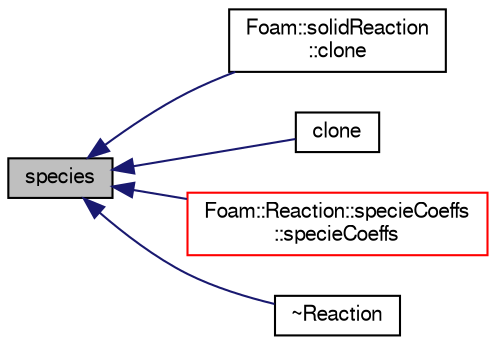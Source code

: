 digraph "species"
{
  bgcolor="transparent";
  edge [fontname="FreeSans",fontsize="10",labelfontname="FreeSans",labelfontsize="10"];
  node [fontname="FreeSans",fontsize="10",shape=record];
  rankdir="LR";
  Node891 [label="species",height=0.2,width=0.4,color="black", fillcolor="grey75", style="filled", fontcolor="black"];
  Node891 -> Node892 [dir="back",color="midnightblue",fontsize="10",style="solid",fontname="FreeSans"];
  Node892 [label="Foam::solidReaction\l::clone",height=0.2,width=0.4,color="black",URL="$a30202.html#aab6f023e63ed2a6a741cf2603e63143f",tooltip="Construct and return a clone with new speciesTable. "];
  Node891 -> Node893 [dir="back",color="midnightblue",fontsize="10",style="solid",fontname="FreeSans"];
  Node893 [label="clone",height=0.2,width=0.4,color="black",URL="$a30330.html#aab6f023e63ed2a6a741cf2603e63143f",tooltip="Construct and return a clone with new speciesTable. "];
  Node891 -> Node894 [dir="back",color="midnightblue",fontsize="10",style="solid",fontname="FreeSans"];
  Node894 [label="Foam::Reaction::specieCoeffs\l::specieCoeffs",height=0.2,width=0.4,color="red",URL="$a30334.html#aa505934eaf42ee049928fa9ba6f1b5ef"];
  Node891 -> Node896 [dir="back",color="midnightblue",fontsize="10",style="solid",fontname="FreeSans"];
  Node896 [label="~Reaction",height=0.2,width=0.4,color="black",URL="$a30330.html#ac3b086991383b38bb29c0d07a837745a",tooltip="Destructor. "];
}
